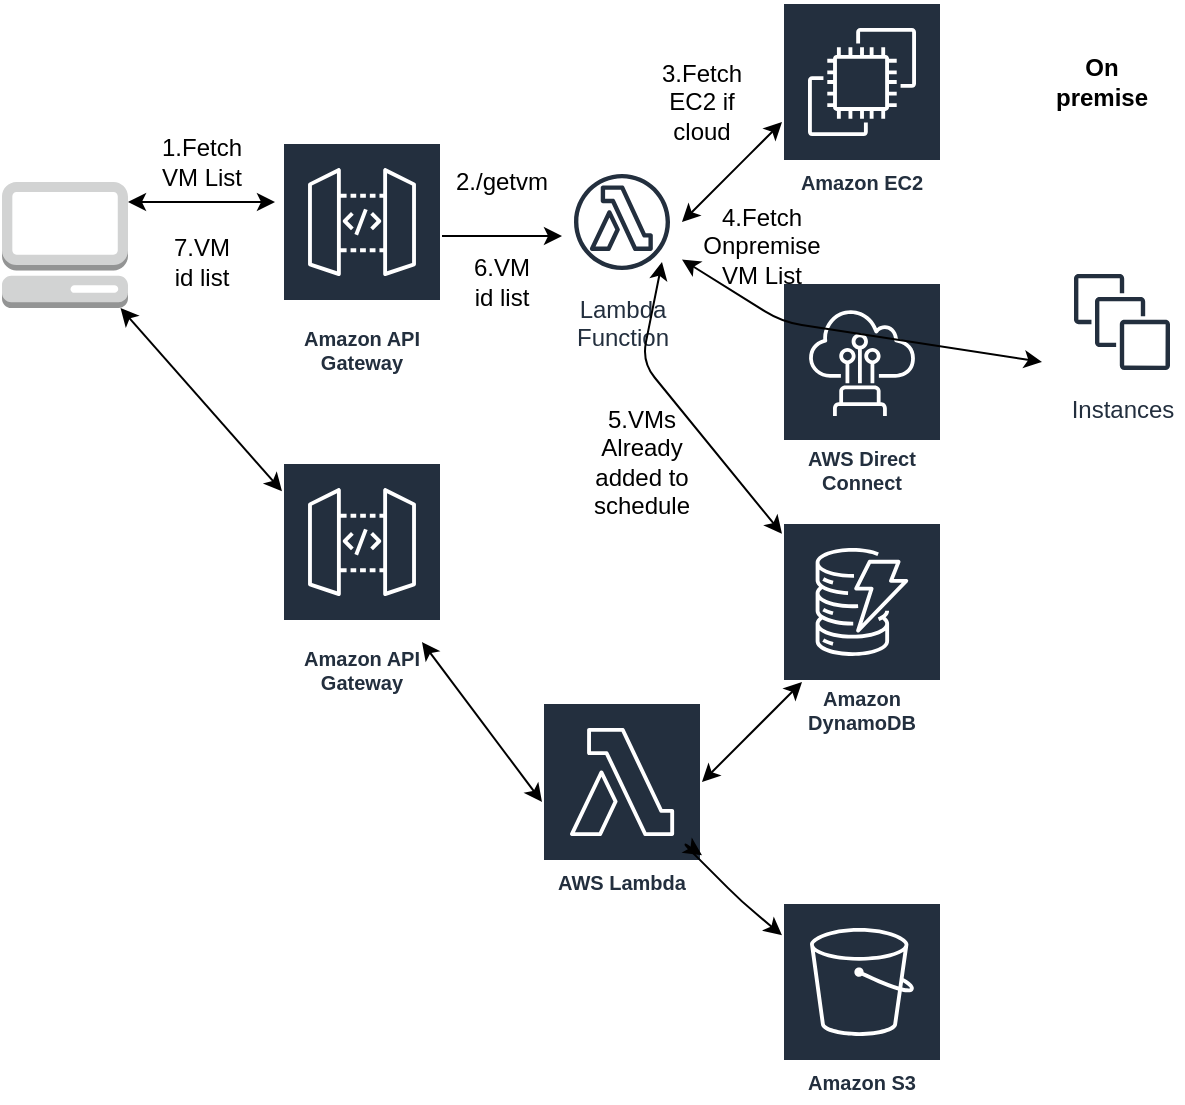 <mxfile version="14.8.6" type="github">
  <diagram id="dFEMBiAQDfq9aI7LGW4W" name="Page-1">
    <mxGraphModel dx="1632" dy="1536" grid="1" gridSize="10" guides="1" tooltips="1" connect="1" arrows="1" fold="1" page="1" pageScale="1" pageWidth="850" pageHeight="1100" math="0" shadow="0">
      <root>
        <mxCell id="0" />
        <mxCell id="1" parent="0" />
        <mxCell id="fIrhu684fTIpMeampoxX-4" style="edgeStyle=orthogonalEdgeStyle;rounded=0;orthogonalLoop=1;jettySize=auto;html=1;exitX=0.5;exitY=1;exitDx=0;exitDy=0;exitPerimeter=0;startArrow=none;" edge="1" parent="1" source="fIrhu684fTIpMeampoxX-20">
          <mxGeometry relative="1" as="geometry">
            <mxPoint x="158.25" y="143.5" as="sourcePoint" />
            <mxPoint x="158.25" y="143.5" as="targetPoint" />
            <Array as="points">
              <mxPoint x="158" y="97" />
            </Array>
          </mxGeometry>
        </mxCell>
        <mxCell id="fIrhu684fTIpMeampoxX-9" value="" style="outlineConnect=0;dashed=0;verticalLabelPosition=bottom;verticalAlign=top;align=center;html=1;shape=mxgraph.aws3.management_console;fillColor=#D2D3D3;gradientColor=none;" vertex="1" parent="1">
          <mxGeometry x="-10" y="70" width="63" height="63" as="geometry" />
        </mxCell>
        <mxCell id="fIrhu684fTIpMeampoxX-12" value="" style="endArrow=classic;startArrow=classic;html=1;" edge="1" parent="1">
          <mxGeometry width="50" height="50" relative="1" as="geometry">
            <mxPoint x="196.5" y="97" as="sourcePoint" />
            <mxPoint x="270" y="97" as="targetPoint" />
          </mxGeometry>
        </mxCell>
        <mxCell id="fIrhu684fTIpMeampoxX-13" value="" style="endArrow=classic;startArrow=classic;html=1;" edge="1" parent="1">
          <mxGeometry width="50" height="50" relative="1" as="geometry">
            <mxPoint x="53" y="80" as="sourcePoint" />
            <mxPoint x="126.5" y="80" as="targetPoint" />
          </mxGeometry>
        </mxCell>
        <mxCell id="fIrhu684fTIpMeampoxX-16" value="Amazon EC2" style="outlineConnect=0;fontColor=#232F3E;gradientColor=none;strokeColor=#ffffff;fillColor=#232F3E;dashed=0;verticalLabelPosition=middle;verticalAlign=bottom;align=center;html=1;whiteSpace=wrap;fontSize=10;fontStyle=1;spacing=3;shape=mxgraph.aws4.productIcon;prIcon=mxgraph.aws4.ec2;" vertex="1" parent="1">
          <mxGeometry x="380" y="-20" width="80" height="100" as="geometry" />
        </mxCell>
        <mxCell id="fIrhu684fTIpMeampoxX-17" value="Lambda&#xa;Function" style="outlineConnect=0;fontColor=#232F3E;gradientColor=none;strokeColor=#232F3E;fillColor=#ffffff;dashed=0;verticalLabelPosition=bottom;verticalAlign=top;align=center;html=1;fontSize=12;fontStyle=0;aspect=fixed;shape=mxgraph.aws4.resourceIcon;resIcon=mxgraph.aws4.lambda_function;" vertex="1" parent="1">
          <mxGeometry x="270" y="60" width="60" height="60" as="geometry" />
        </mxCell>
        <mxCell id="fIrhu684fTIpMeampoxX-18" value="Instances" style="outlineConnect=0;fontColor=#232F3E;gradientColor=none;strokeColor=#232F3E;fillColor=#ffffff;dashed=0;verticalLabelPosition=bottom;verticalAlign=top;align=center;html=1;fontSize=12;fontStyle=0;aspect=fixed;shape=mxgraph.aws4.resourceIcon;resIcon=mxgraph.aws4.instances;" vertex="1" parent="1">
          <mxGeometry x="520" y="110" width="60" height="60" as="geometry" />
        </mxCell>
        <mxCell id="fIrhu684fTIpMeampoxX-19" value="Amazon DynamoDB" style="outlineConnect=0;fontColor=#232F3E;gradientColor=none;strokeColor=#ffffff;fillColor=#232F3E;dashed=0;verticalLabelPosition=middle;verticalAlign=bottom;align=center;html=1;whiteSpace=wrap;fontSize=10;fontStyle=1;spacing=3;shape=mxgraph.aws4.productIcon;prIcon=mxgraph.aws4.dynamodb;" vertex="1" parent="1">
          <mxGeometry x="380" y="240" width="80" height="110" as="geometry" />
        </mxCell>
        <mxCell id="fIrhu684fTIpMeampoxX-20" value="Amazon API Gateway" style="outlineConnect=0;fontColor=#232F3E;gradientColor=none;strokeColor=#ffffff;fillColor=#232F3E;dashed=0;verticalLabelPosition=middle;verticalAlign=bottom;align=center;html=1;whiteSpace=wrap;fontSize=10;fontStyle=1;spacing=3;shape=mxgraph.aws4.productIcon;prIcon=mxgraph.aws4.api_gateway;" vertex="1" parent="1">
          <mxGeometry x="130" y="50" width="80" height="120" as="geometry" />
        </mxCell>
        <mxCell id="fIrhu684fTIpMeampoxX-22" value="AWS Direct Connect" style="outlineConnect=0;fontColor=#232F3E;gradientColor=none;strokeColor=#ffffff;fillColor=#232F3E;dashed=0;verticalLabelPosition=middle;verticalAlign=bottom;align=center;html=1;whiteSpace=wrap;fontSize=10;fontStyle=1;spacing=3;shape=mxgraph.aws4.productIcon;prIcon=mxgraph.aws4.direct_connect;" vertex="1" parent="1">
          <mxGeometry x="380" y="120" width="80" height="110" as="geometry" />
        </mxCell>
        <mxCell id="fIrhu684fTIpMeampoxX-24" value="&lt;b&gt;On premise&lt;/b&gt;" style="text;html=1;strokeColor=none;fillColor=none;align=center;verticalAlign=middle;whiteSpace=wrap;rounded=0;" vertex="1" parent="1">
          <mxGeometry x="520" y="10" width="40" height="20" as="geometry" />
        </mxCell>
        <mxCell id="fIrhu684fTIpMeampoxX-25" value="" style="endArrow=classic;startArrow=classic;html=1;" edge="1" parent="1">
          <mxGeometry width="50" height="50" relative="1" as="geometry">
            <mxPoint x="330" y="90" as="sourcePoint" />
            <mxPoint x="380" y="40" as="targetPoint" />
            <Array as="points">
              <mxPoint x="370" y="50" />
            </Array>
          </mxGeometry>
        </mxCell>
        <mxCell id="fIrhu684fTIpMeampoxX-26" value="" style="endArrow=classic;startArrow=classic;html=1;" edge="1" parent="1" source="fIrhu684fTIpMeampoxX-17">
          <mxGeometry width="50" height="50" relative="1" as="geometry">
            <mxPoint x="340" y="160" as="sourcePoint" />
            <mxPoint x="510" y="160" as="targetPoint" />
            <Array as="points">
              <mxPoint x="380" y="140" />
            </Array>
          </mxGeometry>
        </mxCell>
        <mxCell id="fIrhu684fTIpMeampoxX-28" value="" style="endArrow=classic;startArrow=classic;html=1;" edge="1" parent="1" target="fIrhu684fTIpMeampoxX-19">
          <mxGeometry width="50" height="50" relative="1" as="geometry">
            <mxPoint x="320" y="110" as="sourcePoint" />
            <mxPoint x="330" y="230" as="targetPoint" />
            <Array as="points">
              <mxPoint x="310" y="160" />
            </Array>
          </mxGeometry>
        </mxCell>
        <mxCell id="fIrhu684fTIpMeampoxX-29" value="1.Fetch VM List" style="text;html=1;strokeColor=none;fillColor=none;align=center;verticalAlign=middle;whiteSpace=wrap;rounded=0;" vertex="1" parent="1">
          <mxGeometry x="70" y="50" width="40" height="20" as="geometry" />
        </mxCell>
        <mxCell id="fIrhu684fTIpMeampoxX-30" value="2./getvm" style="text;html=1;strokeColor=none;fillColor=none;align=center;verticalAlign=middle;whiteSpace=wrap;rounded=0;" vertex="1" parent="1">
          <mxGeometry x="220" y="60" width="40" height="20" as="geometry" />
        </mxCell>
        <mxCell id="fIrhu684fTIpMeampoxX-31" value="3.Fetch EC2 if cloud" style="text;html=1;strokeColor=none;fillColor=none;align=center;verticalAlign=middle;whiteSpace=wrap;rounded=0;" vertex="1" parent="1">
          <mxGeometry x="320" y="20" width="40" height="20" as="geometry" />
        </mxCell>
        <mxCell id="fIrhu684fTIpMeampoxX-32" value="4.Fetch Onpremise VM List" style="text;html=1;strokeColor=none;fillColor=none;align=center;verticalAlign=middle;whiteSpace=wrap;rounded=0;" vertex="1" parent="1">
          <mxGeometry x="350" y="91.5" width="40" height="20" as="geometry" />
        </mxCell>
        <mxCell id="fIrhu684fTIpMeampoxX-33" value="5.VMs Already added to schedule" style="text;html=1;strokeColor=none;fillColor=none;align=center;verticalAlign=middle;whiteSpace=wrap;rounded=0;" vertex="1" parent="1">
          <mxGeometry x="290" y="200" width="40" height="20" as="geometry" />
        </mxCell>
        <mxCell id="fIrhu684fTIpMeampoxX-35" value="6.VM id list" style="text;html=1;strokeColor=none;fillColor=none;align=center;verticalAlign=middle;whiteSpace=wrap;rounded=0;" vertex="1" parent="1">
          <mxGeometry x="220" y="110" width="40" height="20" as="geometry" />
        </mxCell>
        <mxCell id="fIrhu684fTIpMeampoxX-39" value="7.VM id list" style="text;html=1;strokeColor=none;fillColor=none;align=center;verticalAlign=middle;whiteSpace=wrap;rounded=0;" vertex="1" parent="1">
          <mxGeometry x="70" y="100" width="40" height="20" as="geometry" />
        </mxCell>
        <mxCell id="fIrhu684fTIpMeampoxX-40" value="Amazon API Gateway" style="outlineConnect=0;fontColor=#232F3E;gradientColor=none;strokeColor=#ffffff;fillColor=#232F3E;dashed=0;verticalLabelPosition=middle;verticalAlign=bottom;align=center;html=1;whiteSpace=wrap;fontSize=10;fontStyle=1;spacing=3;shape=mxgraph.aws4.productIcon;prIcon=mxgraph.aws4.api_gateway;" vertex="1" parent="1">
          <mxGeometry x="130" y="210" width="80" height="120" as="geometry" />
        </mxCell>
        <mxCell id="fIrhu684fTIpMeampoxX-41" value="" style="endArrow=classic;startArrow=classic;html=1;" edge="1" parent="1" source="fIrhu684fTIpMeampoxX-9" target="fIrhu684fTIpMeampoxX-40">
          <mxGeometry width="50" height="50" relative="1" as="geometry">
            <mxPoint x="53" y="180" as="sourcePoint" />
            <mxPoint x="103" y="130" as="targetPoint" />
          </mxGeometry>
        </mxCell>
        <mxCell id="fIrhu684fTIpMeampoxX-43" value="Amazon S3" style="outlineConnect=0;fontColor=#232F3E;gradientColor=none;strokeColor=#ffffff;fillColor=#232F3E;dashed=0;verticalLabelPosition=middle;verticalAlign=bottom;align=center;html=1;whiteSpace=wrap;fontSize=10;fontStyle=1;spacing=3;shape=mxgraph.aws4.productIcon;prIcon=mxgraph.aws4.s3;" vertex="1" parent="1">
          <mxGeometry x="380" y="430" width="80" height="100" as="geometry" />
        </mxCell>
        <mxCell id="fIrhu684fTIpMeampoxX-45" value="AWS Lambda" style="outlineConnect=0;fontColor=#232F3E;gradientColor=none;strokeColor=#ffffff;fillColor=#232F3E;dashed=0;verticalLabelPosition=middle;verticalAlign=bottom;align=center;html=1;whiteSpace=wrap;fontSize=10;fontStyle=1;spacing=3;shape=mxgraph.aws4.productIcon;prIcon=mxgraph.aws4.lambda;" vertex="1" parent="1">
          <mxGeometry x="260" y="330" width="80" height="100" as="geometry" />
        </mxCell>
        <mxCell id="fIrhu684fTIpMeampoxX-46" value="" style="endArrow=classic;startArrow=classic;html=1;exitX=0;exitY=0.5;exitDx=0;exitDy=0;exitPerimeter=0;" edge="1" parent="1" source="fIrhu684fTIpMeampoxX-45">
          <mxGeometry width="50" height="50" relative="1" as="geometry">
            <mxPoint x="220" y="340" as="sourcePoint" />
            <mxPoint x="200" y="300" as="targetPoint" />
          </mxGeometry>
        </mxCell>
        <mxCell id="fIrhu684fTIpMeampoxX-47" value="" style="endArrow=classic;startArrow=classic;html=1;" edge="1" parent="1" source="fIrhu684fTIpMeampoxX-45" target="fIrhu684fTIpMeampoxX-43">
          <mxGeometry width="50" height="50" relative="1" as="geometry">
            <mxPoint x="330" y="460" as="sourcePoint" />
            <mxPoint x="400" y="400" as="targetPoint" />
            <Array as="points">
              <mxPoint x="330" y="400" />
              <mxPoint x="360" y="430" />
            </Array>
          </mxGeometry>
        </mxCell>
        <mxCell id="fIrhu684fTIpMeampoxX-48" value="" style="endArrow=classic;startArrow=classic;html=1;" edge="1" parent="1">
          <mxGeometry width="50" height="50" relative="1" as="geometry">
            <mxPoint x="340" y="370" as="sourcePoint" />
            <mxPoint x="390" y="320" as="targetPoint" />
          </mxGeometry>
        </mxCell>
      </root>
    </mxGraphModel>
  </diagram>
</mxfile>
